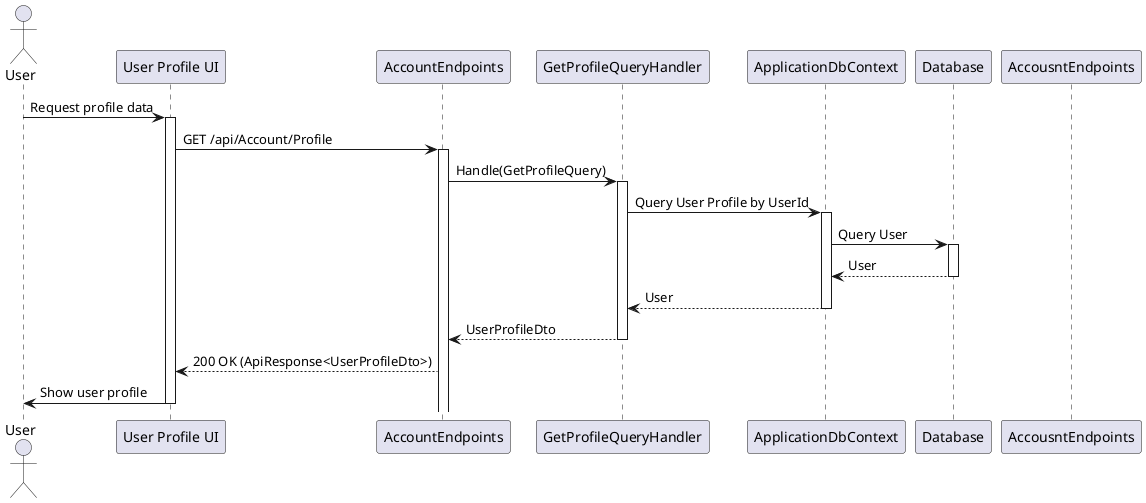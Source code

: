 @startuml
actor User
participant "User Profile UI" as UI
participant AccountEndpoints
participant GetProfileQueryHandler as Handler
participant ApplicationDbContext
participant Database

User -> UI : Request profile data
activate UI

UI -> AccountEndpoints : GET /api/Account/Profile
activate AccountEndpoints

AccountEndpoints -> Handler : Handle(GetProfileQuery)
activate Handler

Handler -> ApplicationDbContext : Query User Profile by UserId
activate ApplicationDbContext

ApplicationDbContext -> Database : Query User
activate Database
Database --> ApplicationDbContext : User
deactivate Database

ApplicationDbContext --> Handler : User
deactivate ApplicationDbContext
    Handler --> AccountEndpoints : UserProfileDto
    deactivate Handler
    AccountEndpoints --> UI : 200 OK (ApiResponse<UserProfileDto>)
    deactivate AccousntEndpoints
    UI -> User : Show user profile

deactivate UI

@enduml
